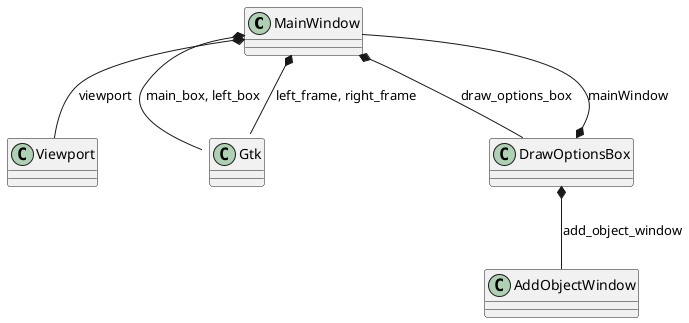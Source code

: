 
@startuml
    MainWindow *-- Viewport            : viewport
    MainWindow *-- Gtk::Box            : main_box, left_box
    MainWindow *-- Gtk::Frame          : left_frame, right_frame
    MainWindow *-- DrawOptionsBox      : draw_options_box
    DrawOptionsBox *-- MainWindow      : mainWindow
    DrawOptionsBox *-- AddObjectWindow : add_object_window

@enduml
